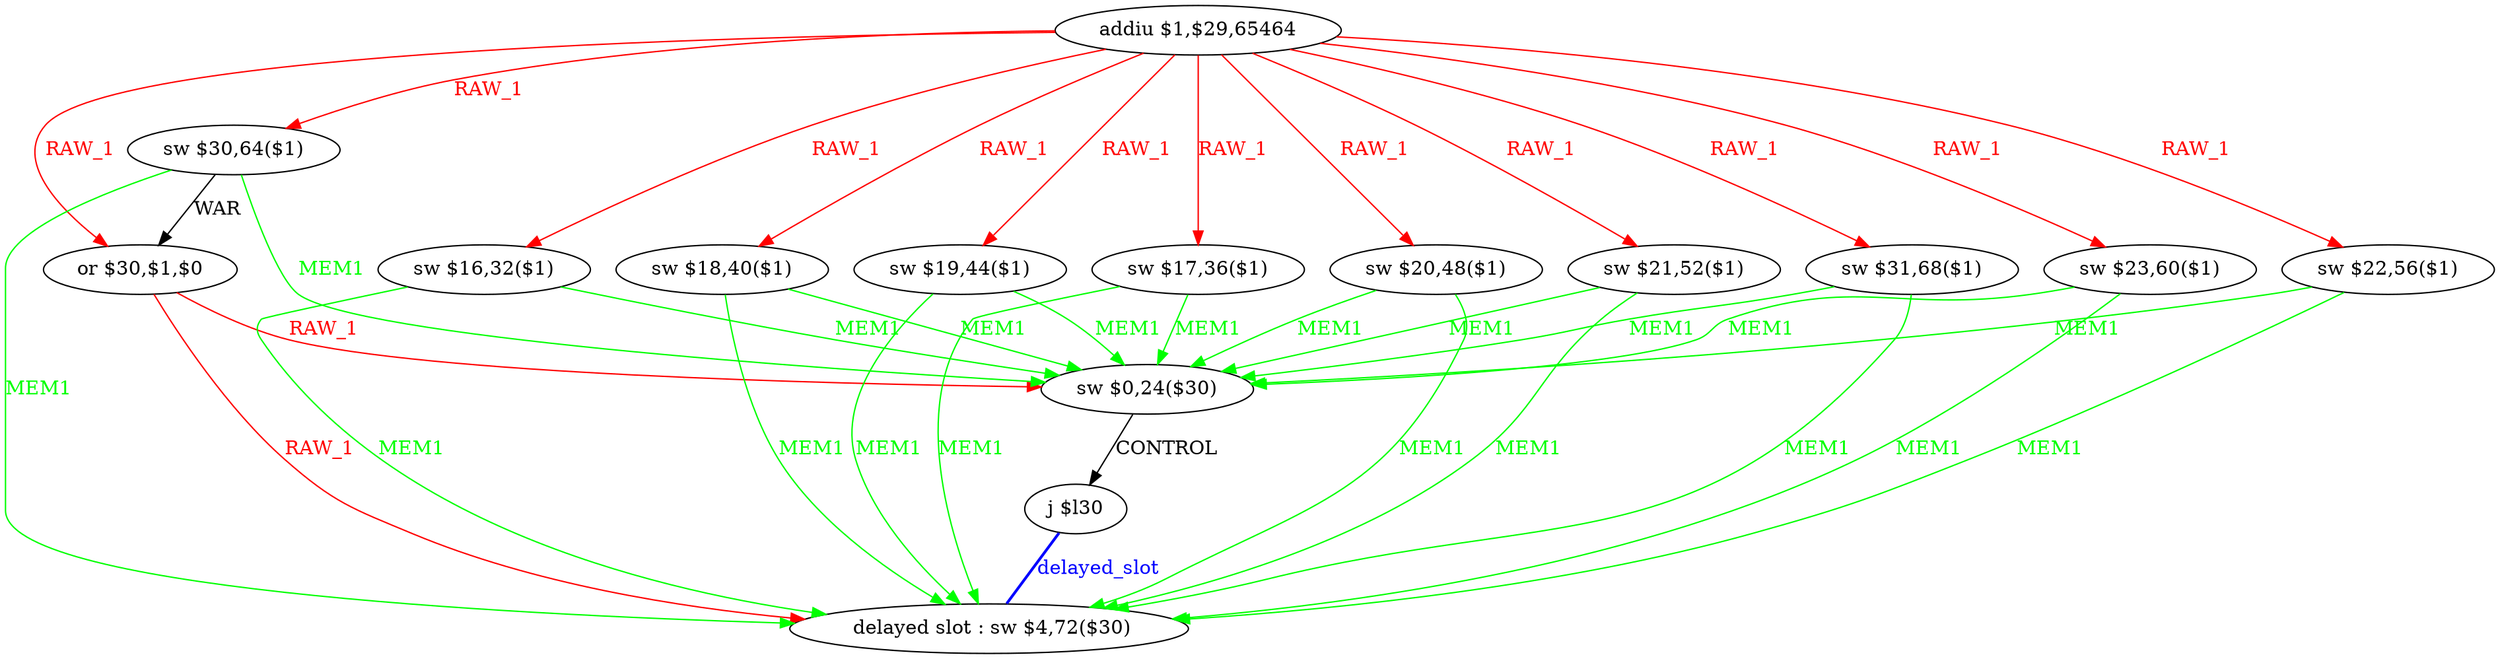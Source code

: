 digraph G1 {
node [shape = ellipse];
i14 [label = " delayed slot : sw $4,72($30)"] ;
i13 ->  i14 [style = bold, dir= none, fontcolor = blue, color = blue, label= "delayed_slot"];
i13 [label = "j $l30"] ;
i0 [label = "addiu $1,$29,65464"] ;
i0 ->  i11 [color = red, fontcolor = red, label= "RAW_1"];
i0 ->  i10 [color = red, fontcolor = red, label= "RAW_1"];
i0 ->  i9 [color = red, fontcolor = red, label= "RAW_1"];
i0 ->  i8 [color = red, fontcolor = red, label= "RAW_1"];
i0 ->  i7 [color = red, fontcolor = red, label= "RAW_1"];
i0 ->  i6 [color = red, fontcolor = red, label= "RAW_1"];
i0 ->  i5 [color = red, fontcolor = red, label= "RAW_1"];
i0 ->  i4 [color = red, fontcolor = red, label= "RAW_1"];
i0 ->  i3 [color = red, fontcolor = red, label= "RAW_1"];
i0 ->  i2 [color = red, fontcolor = red, label= "RAW_1"];
i0 ->  i1 [color = red, fontcolor = red, label= "RAW_1"];
i11 [label = "or $30,$1,$0"] ;
i11 ->  i14 [color = red, fontcolor = red, label= "RAW_1"];
i11 ->  i12 [color = red, fontcolor = red, label= "RAW_1"];
i12 [label = "sw $0,24($30)"] ;
i12 ->  i13 [label= "CONTROL"];
i10 [label = "sw $16,32($1)"] ;
i10 ->  i14 [color = green, fontcolor = green, label= "MEM1"];
i10 ->  i12 [color = green, fontcolor = green, label= "MEM1"];
i9 [label = "sw $17,36($1)"] ;
i9 ->  i14 [color = green, fontcolor = green, label= "MEM1"];
i9 ->  i12 [color = green, fontcolor = green, label= "MEM1"];
i8 [label = "sw $18,40($1)"] ;
i8 ->  i14 [color = green, fontcolor = green, label= "MEM1"];
i8 ->  i12 [color = green, fontcolor = green, label= "MEM1"];
i7 [label = "sw $19,44($1)"] ;
i7 ->  i14 [color = green, fontcolor = green, label= "MEM1"];
i7 ->  i12 [color = green, fontcolor = green, label= "MEM1"];
i6 [label = "sw $20,48($1)"] ;
i6 ->  i14 [color = green, fontcolor = green, label= "MEM1"];
i6 ->  i12 [color = green, fontcolor = green, label= "MEM1"];
i5 [label = "sw $21,52($1)"] ;
i5 ->  i14 [color = green, fontcolor = green, label= "MEM1"];
i5 ->  i12 [color = green, fontcolor = green, label= "MEM1"];
i4 [label = "sw $22,56($1)"] ;
i4 ->  i14 [color = green, fontcolor = green, label= "MEM1"];
i4 ->  i12 [color = green, fontcolor = green, label= "MEM1"];
i3 [label = "sw $23,60($1)"] ;
i3 ->  i14 [color = green, fontcolor = green, label= "MEM1"];
i3 ->  i12 [color = green, fontcolor = green, label= "MEM1"];
i2 [label = "sw $31,68($1)"] ;
i2 ->  i14 [color = green, fontcolor = green, label= "MEM1"];
i2 ->  i12 [color = green, fontcolor = green, label= "MEM1"];
i1 [label = "sw $30,64($1)"] ;
i1 ->  i14 [color = green, fontcolor = green, label= "MEM1"];
i1 ->  i12 [color = green, fontcolor = green, label= "MEM1"];
i1 ->  i11 [label= "WAR"];
}
